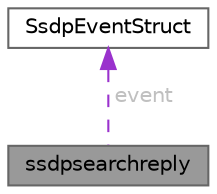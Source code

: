 digraph "ssdpsearchreply"
{
 // LATEX_PDF_SIZE
  bgcolor="transparent";
  edge [fontname=Helvetica,fontsize=10,labelfontname=Helvetica,labelfontsize=10];
  node [fontname=Helvetica,fontsize=10,shape=box,height=0.2,width=0.4];
  Node1 [id="Node000001",label="ssdpsearchreply",height=0.2,width=0.4,color="gray40", fillcolor="grey60", style="filled", fontcolor="black",tooltip=" "];
  Node2 -> Node1 [id="edge1_Node000001_Node000002",dir="back",color="darkorchid3",style="dashed",tooltip=" ",label=" event",fontcolor="grey" ];
  Node2 [id="Node000002",label="SsdpEventStruct",height=0.2,width=0.4,color="gray40", fillcolor="white", style="filled",URL="$structSsdpEventStruct.html",tooltip=" "];
}
